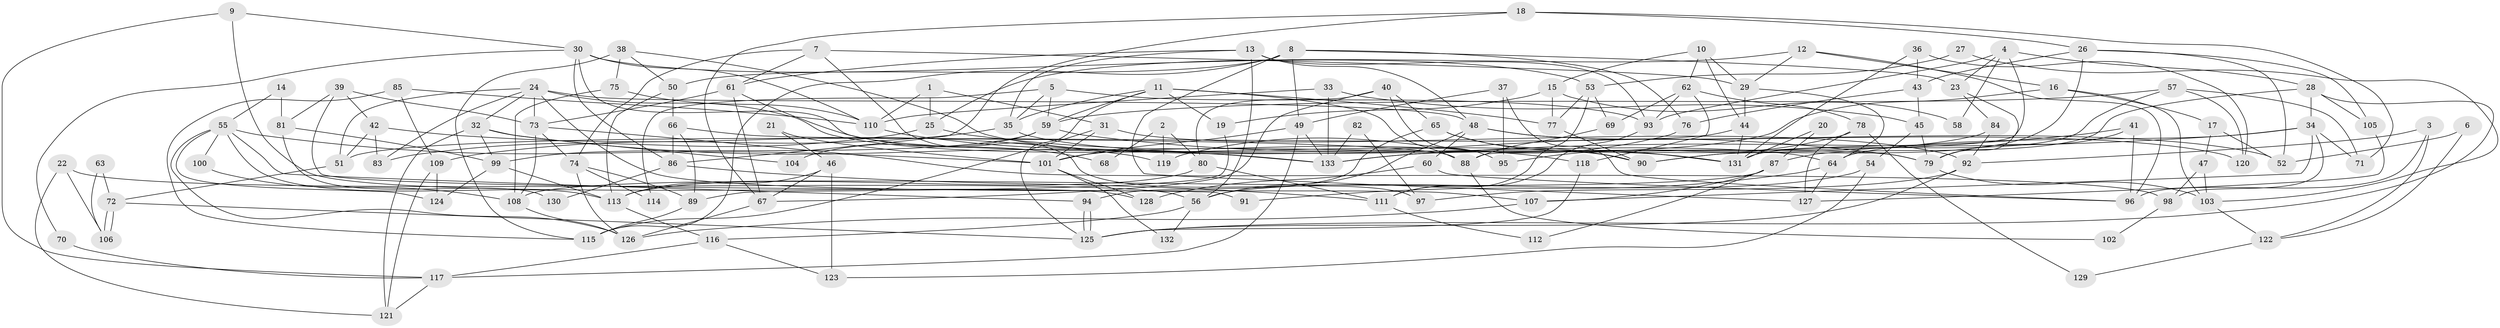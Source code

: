 // coarse degree distribution, {6: 0.18085106382978725, 4: 0.22340425531914893, 5: 0.19148936170212766, 7: 0.11702127659574468, 3: 0.13829787234042554, 2: 0.11702127659574468, 8: 0.031914893617021274}
// Generated by graph-tools (version 1.1) at 2025/37/03/04/25 23:37:03]
// undirected, 133 vertices, 266 edges
graph export_dot {
  node [color=gray90,style=filled];
  1;
  2;
  3;
  4;
  5;
  6;
  7;
  8;
  9;
  10;
  11;
  12;
  13;
  14;
  15;
  16;
  17;
  18;
  19;
  20;
  21;
  22;
  23;
  24;
  25;
  26;
  27;
  28;
  29;
  30;
  31;
  32;
  33;
  34;
  35;
  36;
  37;
  38;
  39;
  40;
  41;
  42;
  43;
  44;
  45;
  46;
  47;
  48;
  49;
  50;
  51;
  52;
  53;
  54;
  55;
  56;
  57;
  58;
  59;
  60;
  61;
  62;
  63;
  64;
  65;
  66;
  67;
  68;
  69;
  70;
  71;
  72;
  73;
  74;
  75;
  76;
  77;
  78;
  79;
  80;
  81;
  82;
  83;
  84;
  85;
  86;
  87;
  88;
  89;
  90;
  91;
  92;
  93;
  94;
  95;
  96;
  97;
  98;
  99;
  100;
  101;
  102;
  103;
  104;
  105;
  106;
  107;
  108;
  109;
  110;
  111;
  112;
  113;
  114;
  115;
  116;
  117;
  118;
  119;
  120;
  121;
  122;
  123;
  124;
  125;
  126;
  127;
  128;
  129;
  130;
  131;
  132;
  133;
  1 -- 25;
  1 -- 31;
  1 -- 110;
  2 -- 119;
  2 -- 80;
  2 -- 68;
  3 -- 92;
  3 -- 96;
  3 -- 122;
  4 -- 88;
  4 -- 28;
  4 -- 23;
  4 -- 58;
  4 -- 93;
  5 -- 93;
  5 -- 35;
  5 -- 59;
  5 -- 114;
  6 -- 122;
  6 -- 52;
  7 -- 74;
  7 -- 61;
  7 -- 29;
  7 -- 97;
  8 -- 127;
  8 -- 23;
  8 -- 49;
  8 -- 50;
  8 -- 76;
  8 -- 115;
  9 -- 30;
  9 -- 117;
  9 -- 128;
  10 -- 29;
  10 -- 62;
  10 -- 15;
  10 -- 44;
  11 -- 59;
  11 -- 77;
  11 -- 19;
  11 -- 35;
  11 -- 88;
  11 -- 125;
  12 -- 96;
  12 -- 29;
  12 -- 16;
  12 -- 25;
  13 -- 61;
  13 -- 35;
  13 -- 48;
  13 -- 56;
  13 -- 93;
  14 -- 55;
  14 -- 81;
  15 -- 77;
  15 -- 19;
  15 -- 58;
  16 -- 101;
  16 -- 17;
  16 -- 103;
  17 -- 52;
  17 -- 47;
  18 -- 26;
  18 -- 86;
  18 -- 67;
  18 -- 71;
  19 -- 89;
  20 -- 131;
  20 -- 87;
  21 -- 101;
  21 -- 46;
  22 -- 121;
  22 -- 56;
  22 -- 106;
  23 -- 79;
  23 -- 84;
  24 -- 32;
  24 -- 48;
  24 -- 51;
  24 -- 73;
  24 -- 83;
  24 -- 90;
  24 -- 107;
  25 -- 118;
  25 -- 83;
  26 -- 105;
  26 -- 90;
  26 -- 43;
  26 -- 52;
  27 -- 53;
  27 -- 103;
  28 -- 125;
  28 -- 34;
  28 -- 87;
  28 -- 105;
  29 -- 44;
  29 -- 64;
  30 -- 110;
  30 -- 79;
  30 -- 53;
  30 -- 70;
  30 -- 86;
  31 -- 101;
  31 -- 115;
  31 -- 92;
  32 -- 133;
  32 -- 99;
  32 -- 104;
  32 -- 121;
  33 -- 110;
  33 -- 133;
  33 -- 45;
  34 -- 64;
  34 -- 98;
  34 -- 71;
  34 -- 107;
  34 -- 133;
  35 -- 131;
  35 -- 109;
  36 -- 120;
  36 -- 43;
  36 -- 131;
  37 -- 49;
  37 -- 96;
  37 -- 95;
  38 -- 75;
  38 -- 115;
  38 -- 50;
  38 -- 64;
  39 -- 73;
  39 -- 42;
  39 -- 81;
  39 -- 91;
  40 -- 67;
  40 -- 65;
  40 -- 80;
  40 -- 95;
  41 -- 90;
  41 -- 79;
  41 -- 96;
  42 -- 83;
  42 -- 51;
  42 -- 119;
  43 -- 45;
  43 -- 76;
  44 -- 51;
  44 -- 131;
  45 -- 54;
  45 -- 79;
  46 -- 113;
  46 -- 67;
  46 -- 123;
  47 -- 103;
  47 -- 98;
  48 -- 56;
  48 -- 52;
  48 -- 60;
  48 -- 120;
  49 -- 133;
  49 -- 101;
  49 -- 117;
  50 -- 66;
  50 -- 113;
  51 -- 72;
  53 -- 111;
  53 -- 69;
  53 -- 77;
  54 -- 123;
  54 -- 56;
  55 -- 126;
  55 -- 113;
  55 -- 94;
  55 -- 100;
  55 -- 101;
  55 -- 124;
  56 -- 116;
  56 -- 132;
  57 -- 131;
  57 -- 71;
  57 -- 59;
  57 -- 120;
  59 -- 79;
  59 -- 99;
  59 -- 104;
  60 -- 128;
  60 -- 96;
  61 -- 73;
  61 -- 67;
  61 -- 68;
  62 -- 69;
  62 -- 93;
  62 -- 78;
  62 -- 118;
  63 -- 106;
  63 -- 72;
  64 -- 91;
  64 -- 127;
  65 -- 131;
  65 -- 94;
  65 -- 90;
  66 -- 89;
  66 -- 86;
  66 -- 88;
  67 -- 126;
  69 -- 88;
  70 -- 117;
  72 -- 125;
  72 -- 106;
  72 -- 106;
  73 -- 108;
  73 -- 74;
  73 -- 98;
  74 -- 89;
  74 -- 114;
  74 -- 126;
  75 -- 108;
  75 -- 110;
  76 -- 119;
  77 -- 90;
  78 -- 95;
  78 -- 127;
  78 -- 129;
  79 -- 103;
  80 -- 111;
  80 -- 113;
  81 -- 99;
  81 -- 130;
  82 -- 97;
  82 -- 133;
  84 -- 92;
  84 -- 133;
  85 -- 110;
  85 -- 109;
  85 -- 115;
  86 -- 111;
  86 -- 130;
  87 -- 107;
  87 -- 108;
  87 -- 112;
  88 -- 102;
  89 -- 115;
  92 -- 125;
  92 -- 97;
  93 -- 111;
  94 -- 125;
  94 -- 125;
  98 -- 102;
  99 -- 113;
  99 -- 124;
  100 -- 108;
  101 -- 128;
  101 -- 132;
  103 -- 122;
  105 -- 127;
  107 -- 126;
  108 -- 126;
  109 -- 124;
  109 -- 121;
  110 -- 133;
  111 -- 112;
  113 -- 116;
  116 -- 117;
  116 -- 123;
  117 -- 121;
  118 -- 125;
  122 -- 129;
}
